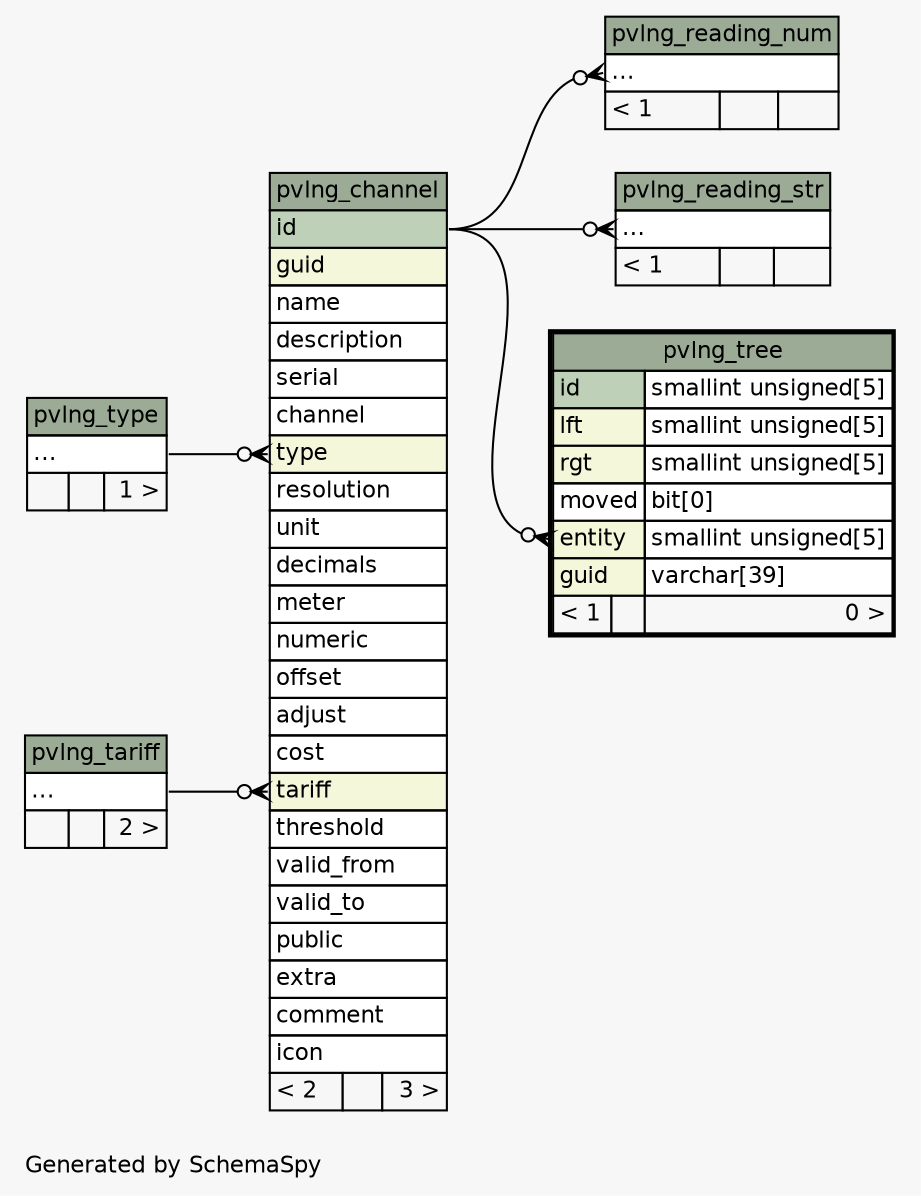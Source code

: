 // dot 2.26.3 on Linux 3.2.0-4-486
// SchemaSpy rev 590
digraph "twoDegreesRelationshipsDiagram" {
  graph [
    rankdir="RL"
    bgcolor="#f7f7f7"
    label="\nGenerated by SchemaSpy"
    labeljust="l"
    nodesep="0.18"
    ranksep="0.46"
    fontname="Helvetica"
    fontsize="11"
  ];
  node [
    fontname="Helvetica"
    fontsize="11"
    shape="plaintext"
  ];
  edge [
    arrowsize="0.8"
  ];
  "pvlng_channel":"tariff":w -> "pvlng_tariff":"elipses":e [arrowhead=none dir=back arrowtail=crowodot];
  "pvlng_channel":"type":w -> "pvlng_type":"elipses":e [arrowhead=none dir=back arrowtail=crowodot];
  "pvlng_reading_num":"elipses":w -> "pvlng_channel":"id":e [arrowhead=none dir=back arrowtail=crowodot];
  "pvlng_reading_str":"elipses":w -> "pvlng_channel":"id":e [arrowhead=none dir=back arrowtail=crowodot];
  "pvlng_tree":"entity":w -> "pvlng_channel":"id":e [arrowhead=none dir=back arrowtail=crowodot];
  "pvlng_channel" [
    label=<
    <TABLE BORDER="0" CELLBORDER="1" CELLSPACING="0" BGCOLOR="#ffffff">
      <TR><TD COLSPAN="3" BGCOLOR="#9bab96" ALIGN="CENTER">pvlng_channel</TD></TR>
      <TR><TD PORT="id" COLSPAN="3" BGCOLOR="#bed1b8" ALIGN="LEFT">id</TD></TR>
      <TR><TD PORT="guid" COLSPAN="3" BGCOLOR="#f4f7da" ALIGN="LEFT">guid</TD></TR>
      <TR><TD PORT="name" COLSPAN="3" ALIGN="LEFT">name</TD></TR>
      <TR><TD PORT="description" COLSPAN="3" ALIGN="LEFT">description</TD></TR>
      <TR><TD PORT="serial" COLSPAN="3" ALIGN="LEFT">serial</TD></TR>
      <TR><TD PORT="channel" COLSPAN="3" ALIGN="LEFT">channel</TD></TR>
      <TR><TD PORT="type" COLSPAN="3" BGCOLOR="#f4f7da" ALIGN="LEFT">type</TD></TR>
      <TR><TD PORT="resolution" COLSPAN="3" ALIGN="LEFT">resolution</TD></TR>
      <TR><TD PORT="unit" COLSPAN="3" ALIGN="LEFT">unit</TD></TR>
      <TR><TD PORT="decimals" COLSPAN="3" ALIGN="LEFT">decimals</TD></TR>
      <TR><TD PORT="meter" COLSPAN="3" ALIGN="LEFT">meter</TD></TR>
      <TR><TD PORT="numeric" COLSPAN="3" ALIGN="LEFT">numeric</TD></TR>
      <TR><TD PORT="offset" COLSPAN="3" ALIGN="LEFT">offset</TD></TR>
      <TR><TD PORT="adjust" COLSPAN="3" ALIGN="LEFT">adjust</TD></TR>
      <TR><TD PORT="cost" COLSPAN="3" ALIGN="LEFT">cost</TD></TR>
      <TR><TD PORT="tariff" COLSPAN="3" BGCOLOR="#f4f7da" ALIGN="LEFT">tariff</TD></TR>
      <TR><TD PORT="threshold" COLSPAN="3" ALIGN="LEFT">threshold</TD></TR>
      <TR><TD PORT="valid_from" COLSPAN="3" ALIGN="LEFT">valid_from</TD></TR>
      <TR><TD PORT="valid_to" COLSPAN="3" ALIGN="LEFT">valid_to</TD></TR>
      <TR><TD PORT="public" COLSPAN="3" ALIGN="LEFT">public</TD></TR>
      <TR><TD PORT="extra" COLSPAN="3" ALIGN="LEFT">extra</TD></TR>
      <TR><TD PORT="comment" COLSPAN="3" ALIGN="LEFT">comment</TD></TR>
      <TR><TD PORT="icon" COLSPAN="3" ALIGN="LEFT">icon</TD></TR>
      <TR><TD ALIGN="LEFT" BGCOLOR="#f7f7f7">&lt; 2</TD><TD ALIGN="RIGHT" BGCOLOR="#f7f7f7">  </TD><TD ALIGN="RIGHT" BGCOLOR="#f7f7f7">3 &gt;</TD></TR>
    </TABLE>>
    URL="pvlng_channel.html"
    tooltip="pvlng_channel"
  ];
  "pvlng_reading_num" [
    label=<
    <TABLE BORDER="0" CELLBORDER="1" CELLSPACING="0" BGCOLOR="#ffffff">
      <TR><TD COLSPAN="3" BGCOLOR="#9bab96" ALIGN="CENTER">pvlng_reading_num</TD></TR>
      <TR><TD PORT="elipses" COLSPAN="3" ALIGN="LEFT">...</TD></TR>
      <TR><TD ALIGN="LEFT" BGCOLOR="#f7f7f7">&lt; 1</TD><TD ALIGN="RIGHT" BGCOLOR="#f7f7f7">  </TD><TD ALIGN="RIGHT" BGCOLOR="#f7f7f7">  </TD></TR>
    </TABLE>>
    URL="pvlng_reading_num.html"
    tooltip="pvlng_reading_num"
  ];
  "pvlng_reading_str" [
    label=<
    <TABLE BORDER="0" CELLBORDER="1" CELLSPACING="0" BGCOLOR="#ffffff">
      <TR><TD COLSPAN="3" BGCOLOR="#9bab96" ALIGN="CENTER">pvlng_reading_str</TD></TR>
      <TR><TD PORT="elipses" COLSPAN="3" ALIGN="LEFT">...</TD></TR>
      <TR><TD ALIGN="LEFT" BGCOLOR="#f7f7f7">&lt; 1</TD><TD ALIGN="RIGHT" BGCOLOR="#f7f7f7">  </TD><TD ALIGN="RIGHT" BGCOLOR="#f7f7f7">  </TD></TR>
    </TABLE>>
    URL="pvlng_reading_str.html"
    tooltip="pvlng_reading_str"
  ];
  "pvlng_tariff" [
    label=<
    <TABLE BORDER="0" CELLBORDER="1" CELLSPACING="0" BGCOLOR="#ffffff">
      <TR><TD COLSPAN="3" BGCOLOR="#9bab96" ALIGN="CENTER">pvlng_tariff</TD></TR>
      <TR><TD PORT="elipses" COLSPAN="3" ALIGN="LEFT">...</TD></TR>
      <TR><TD ALIGN="LEFT" BGCOLOR="#f7f7f7">  </TD><TD ALIGN="RIGHT" BGCOLOR="#f7f7f7">  </TD><TD ALIGN="RIGHT" BGCOLOR="#f7f7f7">2 &gt;</TD></TR>
    </TABLE>>
    URL="pvlng_tariff.html"
    tooltip="pvlng_tariff"
  ];
  "pvlng_tree" [
    label=<
    <TABLE BORDER="2" CELLBORDER="1" CELLSPACING="0" BGCOLOR="#ffffff">
      <TR><TD COLSPAN="3" BGCOLOR="#9bab96" ALIGN="CENTER">pvlng_tree</TD></TR>
      <TR><TD PORT="id" COLSPAN="2" BGCOLOR="#bed1b8" ALIGN="LEFT">id</TD><TD PORT="id.type" ALIGN="LEFT">smallint unsigned[5]</TD></TR>
      <TR><TD PORT="lft" COLSPAN="2" BGCOLOR="#f4f7da" ALIGN="LEFT">lft</TD><TD PORT="lft.type" ALIGN="LEFT">smallint unsigned[5]</TD></TR>
      <TR><TD PORT="rgt" COLSPAN="2" BGCOLOR="#f4f7da" ALIGN="LEFT">rgt</TD><TD PORT="rgt.type" ALIGN="LEFT">smallint unsigned[5]</TD></TR>
      <TR><TD PORT="moved" COLSPAN="2" ALIGN="LEFT">moved</TD><TD PORT="moved.type" ALIGN="LEFT">bit[0]</TD></TR>
      <TR><TD PORT="entity" COLSPAN="2" BGCOLOR="#f4f7da" ALIGN="LEFT">entity</TD><TD PORT="entity.type" ALIGN="LEFT">smallint unsigned[5]</TD></TR>
      <TR><TD PORT="guid" COLSPAN="2" BGCOLOR="#f4f7da" ALIGN="LEFT">guid</TD><TD PORT="guid.type" ALIGN="LEFT">varchar[39]</TD></TR>
      <TR><TD ALIGN="LEFT" BGCOLOR="#f7f7f7">&lt; 1</TD><TD ALIGN="RIGHT" BGCOLOR="#f7f7f7">  </TD><TD ALIGN="RIGHT" BGCOLOR="#f7f7f7">0 &gt;</TD></TR>
    </TABLE>>
    URL="pvlng_tree.html"
    tooltip="pvlng_tree"
  ];
  "pvlng_type" [
    label=<
    <TABLE BORDER="0" CELLBORDER="1" CELLSPACING="0" BGCOLOR="#ffffff">
      <TR><TD COLSPAN="3" BGCOLOR="#9bab96" ALIGN="CENTER">pvlng_type</TD></TR>
      <TR><TD PORT="elipses" COLSPAN="3" ALIGN="LEFT">...</TD></TR>
      <TR><TD ALIGN="LEFT" BGCOLOR="#f7f7f7">  </TD><TD ALIGN="RIGHT" BGCOLOR="#f7f7f7">  </TD><TD ALIGN="RIGHT" BGCOLOR="#f7f7f7">1 &gt;</TD></TR>
    </TABLE>>
    URL="pvlng_type.html"
    tooltip="pvlng_type"
  ];
}

